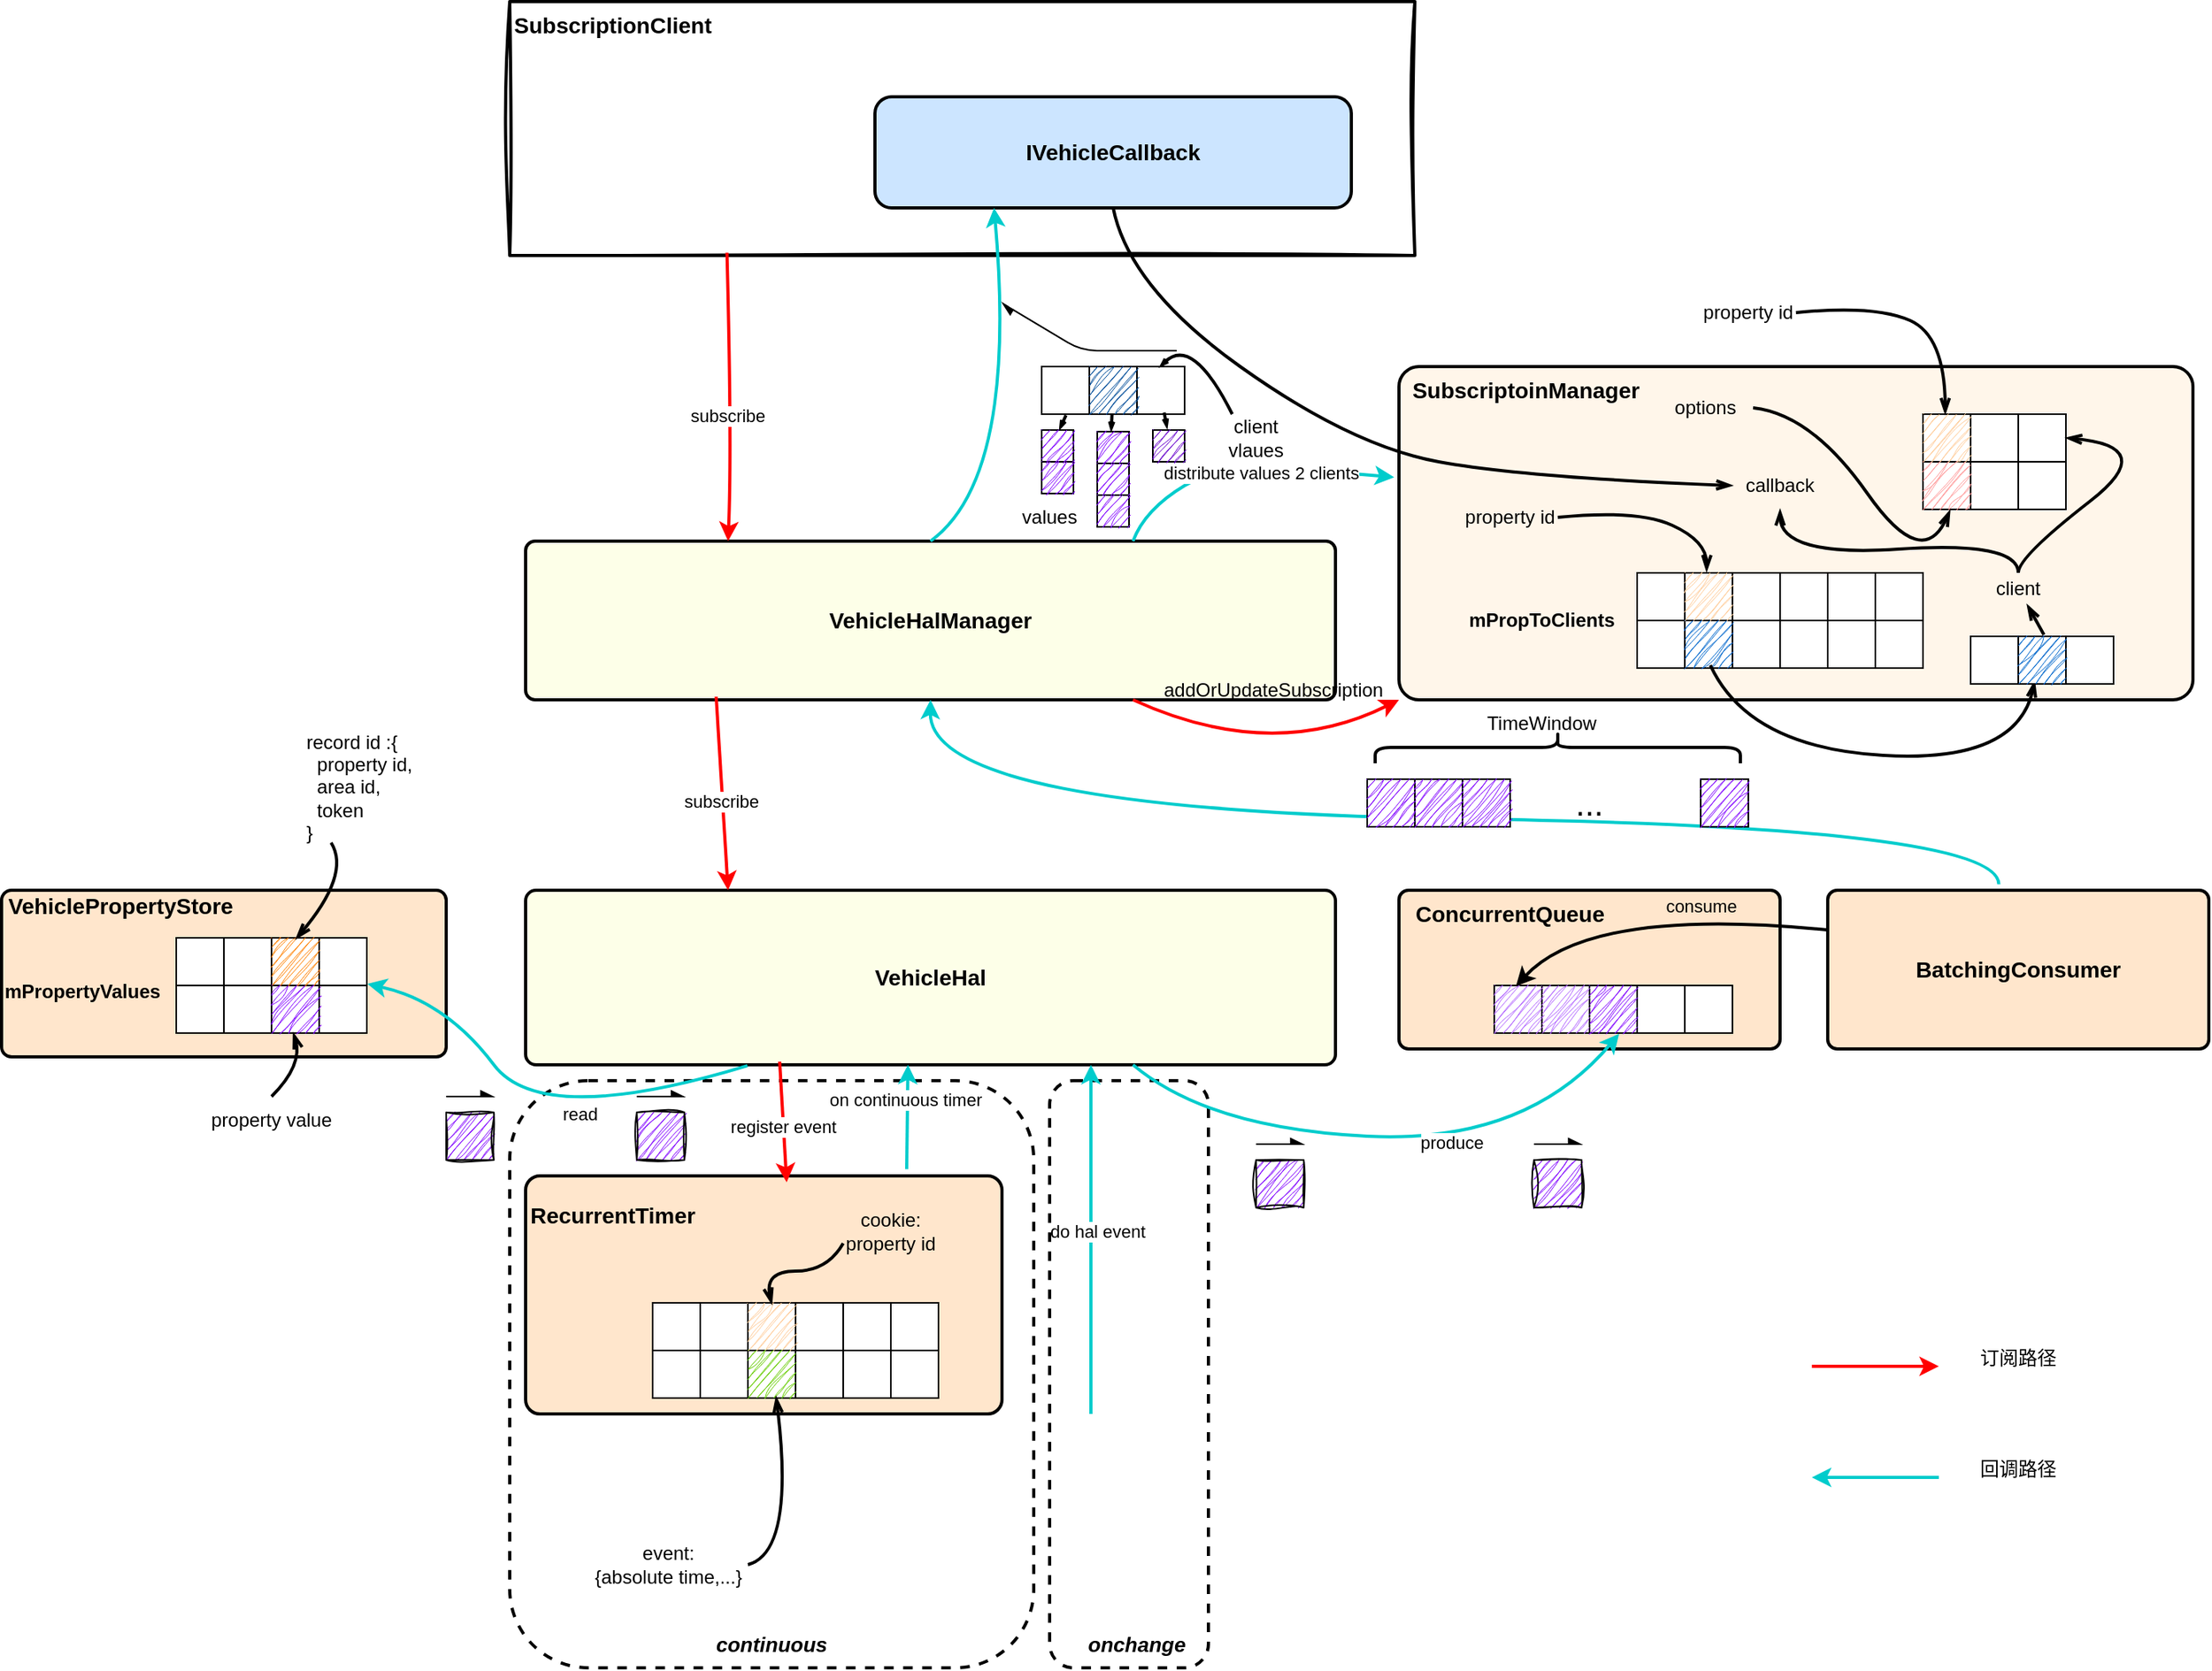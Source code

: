 <mxfile>
    <diagram id="7OGHpoOiBm8R1W0Sgcke" name="第 1 页">
        <mxGraphModel dx="1814" dy="2307" grid="1" gridSize="10" guides="1" tooltips="1" connect="1" arrows="1" fold="1" page="1" pageScale="1" pageWidth="1169" pageHeight="1654" math="0" shadow="0">
            <root>
                <mxCell id="0"/>
                <mxCell id="1" parent="0"/>
                <mxCell id="237" value="" style="rounded=1;whiteSpace=wrap;html=1;strokeWidth=2;dashed=1;" parent="1" vertex="1">
                    <mxGeometry x="560" y="410" width="100" height="370" as="geometry"/>
                </mxCell>
                <mxCell id="236" value="" style="rounded=1;whiteSpace=wrap;html=1;strokeWidth=2;dashed=1;" parent="1" vertex="1">
                    <mxGeometry x="220" y="410" width="330" height="370" as="geometry"/>
                </mxCell>
                <mxCell id="168" value="" style="rounded=0;whiteSpace=wrap;html=1;strokeWidth=2;arcSize=6;sketch=1;curveFitting=1;jiggle=2;" parent="1" vertex="1">
                    <mxGeometry x="220" y="-270" width="570" height="160" as="geometry"/>
                </mxCell>
                <mxCell id="2" value="VehicleHalManager" style="rounded=1;whiteSpace=wrap;html=1;fontStyle=1;fontSize=14;strokeWidth=2;fillColor=#FDFFE8;arcSize=6;" parent="1" vertex="1">
                    <mxGeometry x="230" y="70" width="510" height="100" as="geometry"/>
                </mxCell>
                <mxCell id="3" value="VehicleHal" style="rounded=1;whiteSpace=wrap;html=1;fontStyle=1;fontSize=14;strokeWidth=2;arcSize=6;fillColor=#FDFFE8;" parent="1" vertex="1">
                    <mxGeometry x="230" y="290" width="510" height="110" as="geometry"/>
                </mxCell>
                <mxCell id="4" value="" style="rounded=1;whiteSpace=wrap;html=1;strokeWidth=2;arcSize=6;fillColor=#FFE6CC;" parent="1" vertex="1">
                    <mxGeometry x="230" y="470" width="300" height="150" as="geometry"/>
                </mxCell>
                <mxCell id="5" value="" style="rounded=1;whiteSpace=wrap;html=1;strokeWidth=2;fillColor=#FFF6EA;arcSize=6;" parent="1" vertex="1">
                    <mxGeometry x="780" y="-40" width="500" height="210" as="geometry"/>
                </mxCell>
                <mxCell id="6" value="" style="rounded=1;whiteSpace=wrap;html=1;strokeWidth=2;arcSize=6;fillColor=#FFE6CC;" parent="1" vertex="1">
                    <mxGeometry x="780" y="290" width="240" height="100" as="geometry"/>
                </mxCell>
                <mxCell id="7" value="BatchingConsumer" style="rounded=1;whiteSpace=wrap;html=1;fontStyle=1;fontSize=14;strokeWidth=2;arcSize=6;fillColor=#FFE6CC;" parent="1" vertex="1">
                    <mxGeometry x="1050" y="290" width="240" height="100" as="geometry"/>
                </mxCell>
                <mxCell id="14" value="" style="rounded=1;whiteSpace=wrap;html=1;strokeWidth=2;arcSize=6;fillColor=#FFE6CC;" parent="1" vertex="1">
                    <mxGeometry x="-100" y="290" width="280" height="105" as="geometry"/>
                </mxCell>
                <mxCell id="15" value="" style="shape=table;startSize=0;container=1;collapsible=0;childLayout=tableLayout;fontSize=16;" parent="1" vertex="1">
                    <mxGeometry x="310" y="550" width="180" height="60" as="geometry"/>
                </mxCell>
                <mxCell id="16" value="" style="shape=tableRow;horizontal=0;startSize=0;swimlaneHead=0;swimlaneBody=0;strokeColor=inherit;top=0;left=0;bottom=0;right=0;collapsible=0;dropTarget=0;fillColor=none;points=[[0,0.5],[1,0.5]];portConstraint=eastwest;fontSize=16;" parent="15" vertex="1">
                    <mxGeometry width="180" height="30" as="geometry"/>
                </mxCell>
                <mxCell id="17" value="" style="shape=partialRectangle;html=1;whiteSpace=wrap;connectable=0;strokeColor=inherit;overflow=hidden;fillColor=none;top=0;left=0;bottom=0;right=0;pointerEvents=1;fontSize=16;" parent="16" vertex="1">
                    <mxGeometry width="30" height="30" as="geometry">
                        <mxRectangle width="30" height="30" as="alternateBounds"/>
                    </mxGeometry>
                </mxCell>
                <mxCell id="28" style="shape=partialRectangle;html=1;whiteSpace=wrap;connectable=0;strokeColor=inherit;overflow=hidden;fillColor=none;top=0;left=0;bottom=0;right=0;pointerEvents=1;fontSize=16;" parent="16" vertex="1">
                    <mxGeometry x="30" width="30" height="30" as="geometry">
                        <mxRectangle width="30" height="30" as="alternateBounds"/>
                    </mxGeometry>
                </mxCell>
                <mxCell id="30" style="shape=partialRectangle;html=1;whiteSpace=wrap;connectable=0;strokeColor=inherit;overflow=hidden;fillColor=#FFCC99;top=0;left=0;bottom=0;right=0;pointerEvents=1;fontSize=16;sketch=1;curveFitting=1;jiggle=2;" parent="16" vertex="1">
                    <mxGeometry x="60" width="30" height="30" as="geometry">
                        <mxRectangle width="30" height="30" as="alternateBounds"/>
                    </mxGeometry>
                </mxCell>
                <mxCell id="32" style="shape=partialRectangle;html=1;whiteSpace=wrap;connectable=0;strokeColor=inherit;overflow=hidden;fillColor=none;top=0;left=0;bottom=0;right=0;pointerEvents=1;fontSize=16;" parent="16" vertex="1">
                    <mxGeometry x="90" width="30" height="30" as="geometry">
                        <mxRectangle width="30" height="30" as="alternateBounds"/>
                    </mxGeometry>
                </mxCell>
                <mxCell id="34" style="shape=partialRectangle;html=1;whiteSpace=wrap;connectable=0;strokeColor=inherit;overflow=hidden;fillColor=none;top=0;left=0;bottom=0;right=0;pointerEvents=1;fontSize=16;" parent="16" vertex="1">
                    <mxGeometry x="120" width="30" height="30" as="geometry">
                        <mxRectangle width="30" height="30" as="alternateBounds"/>
                    </mxGeometry>
                </mxCell>
                <mxCell id="36" style="shape=partialRectangle;html=1;whiteSpace=wrap;connectable=0;strokeColor=inherit;overflow=hidden;fillColor=none;top=0;left=0;bottom=0;right=0;pointerEvents=1;fontSize=16;" parent="16" vertex="1">
                    <mxGeometry x="150" width="30" height="30" as="geometry">
                        <mxRectangle width="30" height="30" as="alternateBounds"/>
                    </mxGeometry>
                </mxCell>
                <mxCell id="20" value="" style="shape=tableRow;horizontal=0;startSize=0;swimlaneHead=0;swimlaneBody=0;strokeColor=inherit;top=0;left=0;bottom=0;right=0;collapsible=0;dropTarget=0;fillColor=none;points=[[0,0.5],[1,0.5]];portConstraint=eastwest;fontSize=16;" parent="15" vertex="1">
                    <mxGeometry y="30" width="180" height="30" as="geometry"/>
                </mxCell>
                <mxCell id="21" value="" style="shape=partialRectangle;html=1;whiteSpace=wrap;connectable=0;strokeColor=inherit;overflow=hidden;fillColor=none;top=0;left=0;bottom=0;right=0;pointerEvents=1;fontSize=16;" parent="20" vertex="1">
                    <mxGeometry width="30" height="30" as="geometry">
                        <mxRectangle width="30" height="30" as="alternateBounds"/>
                    </mxGeometry>
                </mxCell>
                <mxCell id="29" style="shape=partialRectangle;html=1;whiteSpace=wrap;connectable=0;strokeColor=inherit;overflow=hidden;fillColor=none;top=0;left=0;bottom=0;right=0;pointerEvents=1;fontSize=16;" parent="20" vertex="1">
                    <mxGeometry x="30" width="30" height="30" as="geometry">
                        <mxRectangle width="30" height="30" as="alternateBounds"/>
                    </mxGeometry>
                </mxCell>
                <mxCell id="31" style="shape=partialRectangle;html=1;whiteSpace=wrap;connectable=0;strokeColor=inherit;overflow=hidden;fillColor=#66CC00;top=0;left=0;bottom=0;right=0;pointerEvents=1;fontSize=16;sketch=1;curveFitting=1;jiggle=2;" parent="20" vertex="1">
                    <mxGeometry x="60" width="30" height="30" as="geometry">
                        <mxRectangle width="30" height="30" as="alternateBounds"/>
                    </mxGeometry>
                </mxCell>
                <mxCell id="33" style="shape=partialRectangle;html=1;whiteSpace=wrap;connectable=0;strokeColor=inherit;overflow=hidden;fillColor=none;top=0;left=0;bottom=0;right=0;pointerEvents=1;fontSize=16;" parent="20" vertex="1">
                    <mxGeometry x="90" width="30" height="30" as="geometry">
                        <mxRectangle width="30" height="30" as="alternateBounds"/>
                    </mxGeometry>
                </mxCell>
                <mxCell id="35" style="shape=partialRectangle;html=1;whiteSpace=wrap;connectable=0;strokeColor=inherit;overflow=hidden;fillColor=none;top=0;left=0;bottom=0;right=0;pointerEvents=1;fontSize=16;" parent="20" vertex="1">
                    <mxGeometry x="120" width="30" height="30" as="geometry">
                        <mxRectangle width="30" height="30" as="alternateBounds"/>
                    </mxGeometry>
                </mxCell>
                <mxCell id="37" style="shape=partialRectangle;html=1;whiteSpace=wrap;connectable=0;strokeColor=inherit;overflow=hidden;fillColor=none;top=0;left=0;bottom=0;right=0;pointerEvents=1;fontSize=16;" parent="20" vertex="1">
                    <mxGeometry x="150" width="30" height="30" as="geometry">
                        <mxRectangle width="30" height="30" as="alternateBounds"/>
                    </mxGeometry>
                </mxCell>
                <mxCell id="38" value="RecurrentTimer" style="text;html=1;align=center;verticalAlign=middle;whiteSpace=wrap;rounded=0;fontStyle=1;fontSize=14;" parent="1" vertex="1">
                    <mxGeometry x="230" y="480" width="110" height="30" as="geometry"/>
                </mxCell>
                <mxCell id="39" value="" style="curved=1;endArrow=openThin;html=1;entryX=0.417;entryY=0.025;entryDx=0;entryDy=0;entryPerimeter=0;exitX=0;exitY=0.75;exitDx=0;exitDy=0;endFill=0;strokeWidth=2;" parent="1" source="40" target="16" edge="1">
                    <mxGeometry width="50" height="50" relative="1" as="geometry">
                        <mxPoint x="430" y="470" as="sourcePoint"/>
                        <mxPoint x="480" y="420" as="targetPoint"/>
                        <Array as="points">
                            <mxPoint x="420" y="530"/>
                            <mxPoint x="380" y="530"/>
                        </Array>
                    </mxGeometry>
                </mxCell>
                <mxCell id="40" value="cookie: property id" style="text;html=1;align=center;verticalAlign=middle;whiteSpace=wrap;rounded=0;" parent="1" vertex="1">
                    <mxGeometry x="430" y="490" width="60" height="30" as="geometry"/>
                </mxCell>
                <mxCell id="41" value="" style="curved=1;endArrow=openThin;html=1;entryX=0.432;entryY=0.971;entryDx=0;entryDy=0;entryPerimeter=0;exitX=1;exitY=0.5;exitDx=0;exitDy=0;endFill=0;strokeWidth=2;" parent="1" source="42" target="20" edge="1">
                    <mxGeometry width="50" height="50" relative="1" as="geometry">
                        <mxPoint x="360" y="710" as="sourcePoint"/>
                        <mxPoint x="370" y="728" as="targetPoint"/>
                        <Array as="points">
                            <mxPoint x="400" y="707"/>
                        </Array>
                    </mxGeometry>
                </mxCell>
                <mxCell id="42" value="event:&lt;div&gt;{absolute time,...}&lt;/div&gt;" style="text;html=1;align=center;verticalAlign=middle;whiteSpace=wrap;rounded=0;" parent="1" vertex="1">
                    <mxGeometry x="270" y="700" width="100" height="30" as="geometry"/>
                </mxCell>
                <mxCell id="43" value="" style="shape=table;startSize=0;container=1;collapsible=0;childLayout=tableLayout;fontSize=16;" parent="1" vertex="1">
                    <mxGeometry x="840" y="350" width="150" height="30" as="geometry"/>
                </mxCell>
                <mxCell id="44" value="" style="shape=tableRow;horizontal=0;startSize=0;swimlaneHead=0;swimlaneBody=0;strokeColor=inherit;top=0;left=0;bottom=0;right=0;collapsible=0;dropTarget=0;fillColor=none;points=[[0,0.5],[1,0.5]];portConstraint=eastwest;fontSize=16;" parent="43" vertex="1">
                    <mxGeometry width="150" height="30" as="geometry"/>
                </mxCell>
                <mxCell id="45" value="" style="shape=partialRectangle;html=1;whiteSpace=wrap;connectable=0;strokeColor=inherit;overflow=hidden;fillColor=#B266FF;top=0;left=0;bottom=0;right=0;pointerEvents=1;fontSize=16;sketch=1;curveFitting=1;jiggle=2;" parent="44" vertex="1">
                    <mxGeometry width="30" height="30" as="geometry">
                        <mxRectangle width="30" height="30" as="alternateBounds"/>
                    </mxGeometry>
                </mxCell>
                <mxCell id="46" style="shape=partialRectangle;html=1;whiteSpace=wrap;connectable=0;strokeColor=inherit;overflow=hidden;fillColor=#B266FF;top=0;left=0;bottom=0;right=0;pointerEvents=1;fontSize=16;sketch=1;curveFitting=1;jiggle=2;" parent="44" vertex="1">
                    <mxGeometry x="30" width="30" height="30" as="geometry">
                        <mxRectangle width="30" height="30" as="alternateBounds"/>
                    </mxGeometry>
                </mxCell>
                <mxCell id="47" style="shape=partialRectangle;html=1;whiteSpace=wrap;connectable=0;strokeColor=inherit;overflow=hidden;fillColor=#7F00FF;top=0;left=0;bottom=0;right=0;pointerEvents=1;fontSize=16;sketch=1;curveFitting=1;jiggle=2;" parent="44" vertex="1">
                    <mxGeometry x="60" width="30" height="30" as="geometry">
                        <mxRectangle width="30" height="30" as="alternateBounds"/>
                    </mxGeometry>
                </mxCell>
                <mxCell id="48" style="shape=partialRectangle;html=1;whiteSpace=wrap;connectable=0;strokeColor=inherit;overflow=hidden;fillColor=none;top=0;left=0;bottom=0;right=0;pointerEvents=1;fontSize=16;" parent="44" vertex="1">
                    <mxGeometry x="90" width="30" height="30" as="geometry">
                        <mxRectangle width="30" height="30" as="alternateBounds"/>
                    </mxGeometry>
                </mxCell>
                <mxCell id="49" style="shape=partialRectangle;html=1;whiteSpace=wrap;connectable=0;strokeColor=inherit;overflow=hidden;fillColor=none;top=0;left=0;bottom=0;right=0;pointerEvents=1;fontSize=16;" parent="44" vertex="1">
                    <mxGeometry x="120" width="30" height="30" as="geometry">
                        <mxRectangle width="30" height="30" as="alternateBounds"/>
                    </mxGeometry>
                </mxCell>
                <mxCell id="58" value="" style="shape=table;startSize=0;container=1;collapsible=0;childLayout=tableLayout;fontSize=16;" parent="1" vertex="1">
                    <mxGeometry x="10" y="320" width="120" height="60" as="geometry"/>
                </mxCell>
                <mxCell id="59" value="" style="shape=tableRow;horizontal=0;startSize=0;swimlaneHead=0;swimlaneBody=0;strokeColor=inherit;top=0;left=0;bottom=0;right=0;collapsible=0;dropTarget=0;fillColor=none;points=[[0,0.5],[1,0.5]];portConstraint=eastwest;fontSize=16;" parent="58" vertex="1">
                    <mxGeometry width="120" height="30" as="geometry"/>
                </mxCell>
                <mxCell id="60" value="" style="shape=partialRectangle;html=1;whiteSpace=wrap;connectable=0;strokeColor=inherit;overflow=hidden;fillColor=none;top=0;left=0;bottom=0;right=0;pointerEvents=1;fontSize=16;" parent="59" vertex="1">
                    <mxGeometry width="30" height="30" as="geometry">
                        <mxRectangle width="30" height="30" as="alternateBounds"/>
                    </mxGeometry>
                </mxCell>
                <mxCell id="61" style="shape=partialRectangle;html=1;whiteSpace=wrap;connectable=0;strokeColor=inherit;overflow=hidden;fillColor=none;top=0;left=0;bottom=0;right=0;pointerEvents=1;fontSize=16;" parent="59" vertex="1">
                    <mxGeometry x="30" width="30" height="30" as="geometry">
                        <mxRectangle width="30" height="30" as="alternateBounds"/>
                    </mxGeometry>
                </mxCell>
                <mxCell id="62" style="shape=partialRectangle;html=1;whiteSpace=wrap;connectable=0;strokeColor=inherit;overflow=hidden;fillColor=#FF8000;top=0;left=0;bottom=0;right=0;pointerEvents=1;fontSize=16;sketch=1;curveFitting=1;jiggle=2;" parent="59" vertex="1">
                    <mxGeometry x="60" width="30" height="30" as="geometry">
                        <mxRectangle width="30" height="30" as="alternateBounds"/>
                    </mxGeometry>
                </mxCell>
                <mxCell id="63" style="shape=partialRectangle;html=1;whiteSpace=wrap;connectable=0;strokeColor=inherit;overflow=hidden;fillColor=none;top=0;left=0;bottom=0;right=0;pointerEvents=1;fontSize=16;" parent="59" vertex="1">
                    <mxGeometry x="90" width="30" height="30" as="geometry">
                        <mxRectangle width="30" height="30" as="alternateBounds"/>
                    </mxGeometry>
                </mxCell>
                <mxCell id="66" value="" style="shape=tableRow;horizontal=0;startSize=0;swimlaneHead=0;swimlaneBody=0;strokeColor=inherit;top=0;left=0;bottom=0;right=0;collapsible=0;dropTarget=0;fillColor=none;points=[[0,0.5],[1,0.5]];portConstraint=eastwest;fontSize=16;" parent="58" vertex="1">
                    <mxGeometry y="30" width="120" height="30" as="geometry"/>
                </mxCell>
                <mxCell id="67" value="" style="shape=partialRectangle;html=1;whiteSpace=wrap;connectable=0;strokeColor=inherit;overflow=hidden;fillColor=none;top=0;left=0;bottom=0;right=0;pointerEvents=1;fontSize=16;" parent="66" vertex="1">
                    <mxGeometry width="30" height="30" as="geometry">
                        <mxRectangle width="30" height="30" as="alternateBounds"/>
                    </mxGeometry>
                </mxCell>
                <mxCell id="68" style="shape=partialRectangle;html=1;whiteSpace=wrap;connectable=0;strokeColor=inherit;overflow=hidden;fillColor=none;top=0;left=0;bottom=0;right=0;pointerEvents=1;fontSize=16;" parent="66" vertex="1">
                    <mxGeometry x="30" width="30" height="30" as="geometry">
                        <mxRectangle width="30" height="30" as="alternateBounds"/>
                    </mxGeometry>
                </mxCell>
                <mxCell id="69" style="shape=partialRectangle;html=1;whiteSpace=wrap;connectable=0;strokeColor=inherit;overflow=hidden;fillColor=#7F00FF;top=0;left=0;bottom=0;right=0;pointerEvents=1;fontSize=16;sketch=1;curveFitting=1;jiggle=2;" parent="66" vertex="1">
                    <mxGeometry x="60" width="30" height="30" as="geometry">
                        <mxRectangle width="30" height="30" as="alternateBounds"/>
                    </mxGeometry>
                </mxCell>
                <mxCell id="70" style="shape=partialRectangle;html=1;whiteSpace=wrap;connectable=0;strokeColor=inherit;overflow=hidden;fillColor=none;top=0;left=0;bottom=0;right=0;pointerEvents=1;fontSize=16;" parent="66" vertex="1">
                    <mxGeometry x="90" width="30" height="30" as="geometry">
                        <mxRectangle width="30" height="30" as="alternateBounds"/>
                    </mxGeometry>
                </mxCell>
                <mxCell id="74" value="" style="curved=1;endArrow=classic;html=1;entryX=1.003;entryY=-0.033;entryDx=0;entryDy=0;entryPerimeter=0;exitX=0.274;exitY=1.005;exitDx=0;exitDy=0;exitPerimeter=0;strokeWidth=2;strokeColor=#00CCCC;" parent="1" source="3" target="66" edge="1">
                    <mxGeometry width="50" height="50" relative="1" as="geometry">
                        <mxPoint x="130" y="490" as="sourcePoint"/>
                        <mxPoint x="180" y="440" as="targetPoint"/>
                        <Array as="points">
                            <mxPoint x="240" y="440"/>
                            <mxPoint x="180" y="360"/>
                        </Array>
                    </mxGeometry>
                </mxCell>
                <mxCell id="76" value="read" style="edgeLabel;html=1;align=center;verticalAlign=middle;resizable=0;points=[];" parent="74" vertex="1" connectable="0">
                    <mxGeometry x="-0.231" y="-2" relative="1" as="geometry">
                        <mxPoint as="offset"/>
                    </mxGeometry>
                </mxCell>
                <mxCell id="77" value="" style="curved=1;endArrow=classic;html=1;entryX=0.524;entryY=1.017;entryDx=0;entryDy=0;entryPerimeter=0;exitX=0.75;exitY=1;exitDx=0;exitDy=0;strokeWidth=2;strokeColor=#00CCCC;" parent="1" source="3" target="44" edge="1">
                    <mxGeometry width="50" height="50" relative="1" as="geometry">
                        <mxPoint x="928" y="521" as="sourcePoint"/>
                        <mxPoint x="640" y="501" as="targetPoint"/>
                        <Array as="points">
                            <mxPoint x="660" y="440"/>
                            <mxPoint x="860" y="450"/>
                        </Array>
                    </mxGeometry>
                </mxCell>
                <mxCell id="79" value="produce" style="edgeLabel;html=1;align=center;verticalAlign=middle;resizable=0;points=[];" parent="77" vertex="1" connectable="0">
                    <mxGeometry x="0.219" y="-1" relative="1" as="geometry">
                        <mxPoint as="offset"/>
                    </mxGeometry>
                </mxCell>
                <mxCell id="80" value="" style="curved=1;endArrow=classic;html=1;entryX=0.091;entryY=0.017;entryDx=0;entryDy=0;entryPerimeter=0;exitX=0;exitY=0.25;exitDx=0;exitDy=0;strokeWidth=2;" parent="1" source="7" target="44" edge="1">
                    <mxGeometry width="50" height="50" relative="1" as="geometry">
                        <mxPoint x="820" y="439" as="sourcePoint"/>
                        <mxPoint x="1126" y="420" as="targetPoint"/>
                        <Array as="points">
                            <mxPoint x="900" y="300"/>
                        </Array>
                    </mxGeometry>
                </mxCell>
                <mxCell id="82" value="consume" style="edgeLabel;html=1;align=center;verticalAlign=middle;resizable=0;points=[];labelBackgroundColor=none;" parent="80" vertex="1" connectable="0">
                    <mxGeometry x="-0.243" y="5" relative="1" as="geometry">
                        <mxPoint x="3" y="-12" as="offset"/>
                    </mxGeometry>
                </mxCell>
                <mxCell id="83" value="" style="curved=1;endArrow=classic;html=1;entryX=0.5;entryY=1;entryDx=0;entryDy=0;exitX=0.449;exitY=-0.037;exitDx=0;exitDy=0;exitPerimeter=0;strokeWidth=2;strokeColor=#00CCCC;" parent="1" source="7" target="2" edge="1">
                    <mxGeometry width="50" height="50" relative="1" as="geometry">
                        <mxPoint x="1169.0" y="290.0" as="sourcePoint"/>
                        <mxPoint x="484" y="170" as="targetPoint"/>
                        <Array as="points">
                            <mxPoint x="1158" y="250"/>
                            <mxPoint x="484" y="240"/>
                        </Array>
                    </mxGeometry>
                </mxCell>
                <mxCell id="85" value="" style="shape=table;startSize=0;container=1;collapsible=0;childLayout=tableLayout;fontSize=16;" parent="1" vertex="1">
                    <mxGeometry x="930" y="90" width="180" height="60" as="geometry"/>
                </mxCell>
                <mxCell id="86" value="" style="shape=tableRow;horizontal=0;startSize=0;swimlaneHead=0;swimlaneBody=0;strokeColor=inherit;top=0;left=0;bottom=0;right=0;collapsible=0;dropTarget=0;fillColor=none;points=[[0,0.5],[1,0.5]];portConstraint=eastwest;fontSize=16;" parent="85" vertex="1">
                    <mxGeometry width="180" height="30" as="geometry"/>
                </mxCell>
                <mxCell id="87" value="" style="shape=partialRectangle;html=1;whiteSpace=wrap;connectable=0;strokeColor=inherit;overflow=hidden;fillColor=none;top=0;left=0;bottom=0;right=0;pointerEvents=1;fontSize=16;" parent="86" vertex="1">
                    <mxGeometry width="30" height="30" as="geometry">
                        <mxRectangle width="30" height="30" as="alternateBounds"/>
                    </mxGeometry>
                </mxCell>
                <mxCell id="88" style="shape=partialRectangle;html=1;whiteSpace=wrap;connectable=0;strokeColor=inherit;overflow=hidden;fillColor=#FFCC99;top=0;left=0;bottom=0;right=0;pointerEvents=1;fontSize=16;sketch=1;curveFitting=1;jiggle=2;" parent="86" vertex="1">
                    <mxGeometry x="30" width="30" height="30" as="geometry">
                        <mxRectangle width="30" height="30" as="alternateBounds"/>
                    </mxGeometry>
                </mxCell>
                <mxCell id="89" style="shape=partialRectangle;html=1;whiteSpace=wrap;connectable=0;strokeColor=inherit;overflow=hidden;fillColor=none;top=0;left=0;bottom=0;right=0;pointerEvents=1;fontSize=16;" parent="86" vertex="1">
                    <mxGeometry x="60" width="30" height="30" as="geometry">
                        <mxRectangle width="30" height="30" as="alternateBounds"/>
                    </mxGeometry>
                </mxCell>
                <mxCell id="90" style="shape=partialRectangle;html=1;whiteSpace=wrap;connectable=0;strokeColor=inherit;overflow=hidden;fillColor=none;top=0;left=0;bottom=0;right=0;pointerEvents=1;fontSize=16;" parent="86" vertex="1">
                    <mxGeometry x="90" width="30" height="30" as="geometry">
                        <mxRectangle width="30" height="30" as="alternateBounds"/>
                    </mxGeometry>
                </mxCell>
                <mxCell id="91" style="shape=partialRectangle;html=1;whiteSpace=wrap;connectable=0;strokeColor=inherit;overflow=hidden;fillColor=none;top=0;left=0;bottom=0;right=0;pointerEvents=1;fontSize=16;" parent="86" vertex="1">
                    <mxGeometry x="120" width="30" height="30" as="geometry">
                        <mxRectangle width="30" height="30" as="alternateBounds"/>
                    </mxGeometry>
                </mxCell>
                <mxCell id="98" style="shape=partialRectangle;html=1;whiteSpace=wrap;connectable=0;strokeColor=inherit;overflow=hidden;fillColor=none;top=0;left=0;bottom=0;right=0;pointerEvents=1;fontSize=16;" parent="86" vertex="1">
                    <mxGeometry x="150" width="30" height="30" as="geometry">
                        <mxRectangle width="30" height="30" as="alternateBounds"/>
                    </mxGeometry>
                </mxCell>
                <mxCell id="92" style="shape=tableRow;horizontal=0;startSize=0;swimlaneHead=0;swimlaneBody=0;strokeColor=inherit;top=0;left=0;bottom=0;right=0;collapsible=0;dropTarget=0;fillColor=none;points=[[0,0.5],[1,0.5]];portConstraint=eastwest;fontSize=16;" parent="85" vertex="1">
                    <mxGeometry y="30" width="180" height="30" as="geometry"/>
                </mxCell>
                <mxCell id="93" style="shape=partialRectangle;html=1;whiteSpace=wrap;connectable=0;strokeColor=inherit;overflow=hidden;fillColor=none;top=0;left=0;bottom=0;right=0;pointerEvents=1;fontSize=16;" parent="92" vertex="1">
                    <mxGeometry width="30" height="30" as="geometry">
                        <mxRectangle width="30" height="30" as="alternateBounds"/>
                    </mxGeometry>
                </mxCell>
                <mxCell id="94" style="shape=partialRectangle;html=1;whiteSpace=wrap;connectable=0;strokeColor=inherit;overflow=hidden;fillColor=#0066CC;top=0;left=0;bottom=0;right=0;pointerEvents=1;fontSize=16;sketch=1;curveFitting=1;jiggle=2;" parent="92" vertex="1">
                    <mxGeometry x="30" width="30" height="30" as="geometry">
                        <mxRectangle width="30" height="30" as="alternateBounds"/>
                    </mxGeometry>
                </mxCell>
                <mxCell id="95" style="shape=partialRectangle;html=1;whiteSpace=wrap;connectable=0;strokeColor=inherit;overflow=hidden;fillColor=none;top=0;left=0;bottom=0;right=0;pointerEvents=1;fontSize=16;" parent="92" vertex="1">
                    <mxGeometry x="60" width="30" height="30" as="geometry">
                        <mxRectangle width="30" height="30" as="alternateBounds"/>
                    </mxGeometry>
                </mxCell>
                <mxCell id="96" style="shape=partialRectangle;html=1;whiteSpace=wrap;connectable=0;strokeColor=inherit;overflow=hidden;fillColor=none;top=0;left=0;bottom=0;right=0;pointerEvents=1;fontSize=16;" parent="92" vertex="1">
                    <mxGeometry x="90" width="30" height="30" as="geometry">
                        <mxRectangle width="30" height="30" as="alternateBounds"/>
                    </mxGeometry>
                </mxCell>
                <mxCell id="97" style="shape=partialRectangle;html=1;whiteSpace=wrap;connectable=0;strokeColor=inherit;overflow=hidden;fillColor=none;top=0;left=0;bottom=0;right=0;pointerEvents=1;fontSize=16;" parent="92" vertex="1">
                    <mxGeometry x="120" width="30" height="30" as="geometry">
                        <mxRectangle width="30" height="30" as="alternateBounds"/>
                    </mxGeometry>
                </mxCell>
                <mxCell id="99" style="shape=partialRectangle;html=1;whiteSpace=wrap;connectable=0;strokeColor=inherit;overflow=hidden;fillColor=none;top=0;left=0;bottom=0;right=0;pointerEvents=1;fontSize=16;" parent="92" vertex="1">
                    <mxGeometry x="150" width="30" height="30" as="geometry">
                        <mxRectangle width="30" height="30" as="alternateBounds"/>
                    </mxGeometry>
                </mxCell>
                <mxCell id="100" value="" style="shape=table;startSize=0;container=1;collapsible=0;childLayout=tableLayout;fontSize=16;" parent="1" vertex="1">
                    <mxGeometry x="1110" y="-10" width="90" height="60" as="geometry"/>
                </mxCell>
                <mxCell id="101" value="" style="shape=tableRow;horizontal=0;startSize=0;swimlaneHead=0;swimlaneBody=0;strokeColor=inherit;top=0;left=0;bottom=0;right=0;collapsible=0;dropTarget=0;fillColor=none;points=[[0,0.5],[1,0.5]];portConstraint=eastwest;fontSize=16;" parent="100" vertex="1">
                    <mxGeometry width="90" height="30" as="geometry"/>
                </mxCell>
                <mxCell id="102" value="" style="shape=partialRectangle;html=1;whiteSpace=wrap;connectable=0;strokeColor=inherit;overflow=hidden;fillColor=#FFCC99;top=0;left=0;bottom=0;right=0;pointerEvents=1;fontSize=16;sketch=1;curveFitting=1;jiggle=2;" parent="101" vertex="1">
                    <mxGeometry width="30" height="30" as="geometry">
                        <mxRectangle width="30" height="30" as="alternateBounds"/>
                    </mxGeometry>
                </mxCell>
                <mxCell id="103" style="shape=partialRectangle;html=1;whiteSpace=wrap;connectable=0;strokeColor=inherit;overflow=hidden;fillColor=none;top=0;left=0;bottom=0;right=0;pointerEvents=1;fontSize=16;" parent="101" vertex="1">
                    <mxGeometry x="30" width="30" height="30" as="geometry">
                        <mxRectangle width="30" height="30" as="alternateBounds"/>
                    </mxGeometry>
                </mxCell>
                <mxCell id="104" style="shape=partialRectangle;html=1;whiteSpace=wrap;connectable=0;strokeColor=inherit;overflow=hidden;fillColor=none;top=0;left=0;bottom=0;right=0;pointerEvents=1;fontSize=16;" parent="101" vertex="1">
                    <mxGeometry x="60" width="30" height="30" as="geometry">
                        <mxRectangle width="30" height="30" as="alternateBounds"/>
                    </mxGeometry>
                </mxCell>
                <mxCell id="108" style="shape=tableRow;horizontal=0;startSize=0;swimlaneHead=0;swimlaneBody=0;strokeColor=inherit;top=0;left=0;bottom=0;right=0;collapsible=0;dropTarget=0;fillColor=none;points=[[0,0.5],[1,0.5]];portConstraint=eastwest;fontSize=16;" parent="100" vertex="1">
                    <mxGeometry y="30" width="90" height="30" as="geometry"/>
                </mxCell>
                <mxCell id="109" style="shape=partialRectangle;html=1;whiteSpace=wrap;connectable=0;strokeColor=inherit;overflow=hidden;fillColor=#FF9999;top=0;left=0;bottom=0;right=0;pointerEvents=1;fontSize=16;sketch=1;curveFitting=1;jiggle=2;" parent="108" vertex="1">
                    <mxGeometry width="30" height="30" as="geometry">
                        <mxRectangle width="30" height="30" as="alternateBounds"/>
                    </mxGeometry>
                </mxCell>
                <mxCell id="110" style="shape=partialRectangle;html=1;whiteSpace=wrap;connectable=0;strokeColor=inherit;overflow=hidden;fillColor=none;top=0;left=0;bottom=0;right=0;pointerEvents=1;fontSize=16;" parent="108" vertex="1">
                    <mxGeometry x="30" width="30" height="30" as="geometry">
                        <mxRectangle width="30" height="30" as="alternateBounds"/>
                    </mxGeometry>
                </mxCell>
                <mxCell id="111" style="shape=partialRectangle;html=1;whiteSpace=wrap;connectable=0;strokeColor=inherit;overflow=hidden;fillColor=none;top=0;left=0;bottom=0;right=0;pointerEvents=1;fontSize=16;" parent="108" vertex="1">
                    <mxGeometry x="60" width="30" height="30" as="geometry">
                        <mxRectangle width="30" height="30" as="alternateBounds"/>
                    </mxGeometry>
                </mxCell>
                <mxCell id="115" value="" style="shape=table;startSize=0;container=1;collapsible=0;childLayout=tableLayout;fontSize=16;" parent="1" vertex="1">
                    <mxGeometry x="760" y="220" width="90" height="30" as="geometry"/>
                </mxCell>
                <mxCell id="116" value="" style="shape=tableRow;horizontal=0;startSize=0;swimlaneHead=0;swimlaneBody=0;strokeColor=inherit;top=0;left=0;bottom=0;right=0;collapsible=0;dropTarget=0;fillColor=none;points=[[0,0.5],[1,0.5]];portConstraint=eastwest;fontSize=16;" parent="115" vertex="1">
                    <mxGeometry width="90" height="30" as="geometry"/>
                </mxCell>
                <mxCell id="117" value="" style="shape=partialRectangle;html=1;whiteSpace=wrap;connectable=0;strokeColor=inherit;overflow=hidden;fillColor=#7F00FF;top=0;left=0;bottom=0;right=0;pointerEvents=1;fontSize=16;swimlaneLine=0;sketch=1;curveFitting=1;jiggle=2;" parent="116" vertex="1">
                    <mxGeometry width="30" height="30" as="geometry">
                        <mxRectangle width="30" height="30" as="alternateBounds"/>
                    </mxGeometry>
                </mxCell>
                <mxCell id="118" style="shape=partialRectangle;html=1;whiteSpace=wrap;connectable=0;strokeColor=inherit;overflow=hidden;fillColor=#7F00FF;top=0;left=0;bottom=0;right=0;pointerEvents=1;fontSize=16;swimlaneLine=0;sketch=1;curveFitting=1;jiggle=2;" parent="116" vertex="1">
                    <mxGeometry x="30" width="30" height="30" as="geometry">
                        <mxRectangle width="30" height="30" as="alternateBounds"/>
                    </mxGeometry>
                </mxCell>
                <mxCell id="119" style="shape=partialRectangle;html=1;whiteSpace=wrap;connectable=0;strokeColor=inherit;overflow=hidden;fillColor=#7F00FF;top=0;left=0;bottom=0;right=0;pointerEvents=1;fontSize=16;swimlaneLine=0;sketch=1;curveFitting=1;jiggle=2;" parent="116" vertex="1">
                    <mxGeometry x="60" width="30" height="30" as="geometry">
                        <mxRectangle width="30" height="30" as="alternateBounds"/>
                    </mxGeometry>
                </mxCell>
                <mxCell id="122" value="" style="curved=1;endArrow=openThin;html=1;entryX=0.243;entryY=-0.033;entryDx=0;entryDy=0;entryPerimeter=0;exitX=1;exitY=0.5;exitDx=0;exitDy=0;endFill=0;strokeWidth=2;" parent="1" source="123" target="86" edge="1">
                    <mxGeometry width="50" height="50" relative="1" as="geometry">
                        <mxPoint x="840" y="-20" as="sourcePoint"/>
                        <mxPoint x="890" y="-70" as="targetPoint"/>
                        <Array as="points">
                            <mxPoint x="930" y="50"/>
                            <mxPoint x="974" y="70"/>
                        </Array>
                    </mxGeometry>
                </mxCell>
                <mxCell id="123" value="property id" style="text;html=1;align=center;verticalAlign=middle;whiteSpace=wrap;rounded=0;" parent="1" vertex="1">
                    <mxGeometry x="820" y="40" width="60" height="30" as="geometry"/>
                </mxCell>
                <mxCell id="124" value="client" style="text;html=1;align=center;verticalAlign=middle;whiteSpace=wrap;rounded=0;" parent="1" vertex="1">
                    <mxGeometry x="1140" y="90" width="60" height="20" as="geometry"/>
                </mxCell>
                <mxCell id="125" value="" style="curved=1;endArrow=openThin;html=1;exitX=0.256;exitY=0.939;exitDx=0;exitDy=0;exitPerimeter=0;endFill=0;entryX=0.448;entryY=0.939;entryDx=0;entryDy=0;entryPerimeter=0;strokeWidth=2;" parent="1" source="92" target="159" edge="1">
                    <mxGeometry width="50" height="50" relative="1" as="geometry">
                        <mxPoint x="1090" y="240" as="sourcePoint"/>
                        <mxPoint x="1130" y="190" as="targetPoint"/>
                        <Array as="points">
                            <mxPoint x="1000" y="200"/>
                            <mxPoint x="1170" y="210"/>
                        </Array>
                    </mxGeometry>
                </mxCell>
                <mxCell id="126" value="callback" style="text;html=1;align=center;verticalAlign=middle;whiteSpace=wrap;rounded=0;" parent="1" vertex="1">
                    <mxGeometry x="990" y="20" width="60" height="30" as="geometry"/>
                </mxCell>
                <mxCell id="128" value="" style="curved=1;endArrow=openThin;html=1;exitX=0.5;exitY=0;exitDx=0;exitDy=0;entryX=0.5;entryY=1;entryDx=0;entryDy=0;endFill=0;strokeWidth=2;" parent="1" source="124" target="126" edge="1">
                    <mxGeometry width="50" height="50" relative="1" as="geometry">
                        <mxPoint x="1080" y="188" as="sourcePoint"/>
                        <mxPoint x="1274" y="180" as="targetPoint"/>
                        <Array as="points">
                            <mxPoint x="1170" y="90"/>
                            <mxPoint x="1170" y="70"/>
                            <mxPoint x="1020" y="80"/>
                        </Array>
                    </mxGeometry>
                </mxCell>
                <mxCell id="129" value="" style="curved=1;endArrow=openThin;html=1;exitX=0.5;exitY=0;exitDx=0;exitDy=0;entryX=1;entryY=0.5;entryDx=0;entryDy=0;endFill=0;strokeWidth=2;" parent="1" source="124" target="101" edge="1">
                    <mxGeometry width="50" height="50" relative="1" as="geometry">
                        <mxPoint x="1450" y="130" as="sourcePoint"/>
                        <mxPoint x="1300" y="70" as="targetPoint"/>
                        <Array as="points">
                            <mxPoint x="1170" y="80"/>
                            <mxPoint x="1260" y="10"/>
                        </Array>
                    </mxGeometry>
                </mxCell>
                <mxCell id="130" value="" style="curved=1;endArrow=openThin;html=1;exitX=1;exitY=0.5;exitDx=0;exitDy=0;endFill=0;strokeWidth=2;" parent="1" source="131" edge="1">
                    <mxGeometry width="50" height="50" relative="1" as="geometry">
                        <mxPoint x="990" y="-149" as="sourcePoint"/>
                        <mxPoint x="1124" y="-10" as="targetPoint"/>
                        <Array as="points">
                            <mxPoint x="1080" y="-79"/>
                            <mxPoint x="1124" y="-59"/>
                        </Array>
                    </mxGeometry>
                </mxCell>
                <mxCell id="131" value="property id" style="text;html=1;align=center;verticalAlign=middle;whiteSpace=wrap;rounded=0;" parent="1" vertex="1">
                    <mxGeometry x="970" y="-89" width="60" height="30" as="geometry"/>
                </mxCell>
                <mxCell id="132" value="" style="curved=1;endArrow=openThin;html=1;entryX=0.189;entryY=1.022;entryDx=0;entryDy=0;entryPerimeter=0;exitX=1;exitY=0.5;exitDx=0;exitDy=0;endFill=0;strokeWidth=2;" parent="1" source="133" target="108" edge="1">
                    <mxGeometry width="50" height="50" relative="1" as="geometry">
                        <mxPoint x="963" y="-89" as="sourcePoint"/>
                        <mxPoint x="1097" y="20" as="targetPoint"/>
                        <Array as="points">
                            <mxPoint x="1040" y="-10"/>
                            <mxPoint x="1110" y="90"/>
                        </Array>
                    </mxGeometry>
                </mxCell>
                <mxCell id="133" value="options" style="text;html=1;align=center;verticalAlign=middle;whiteSpace=wrap;rounded=0;" parent="1" vertex="1">
                    <mxGeometry x="943" y="-29" width="60" height="30" as="geometry"/>
                </mxCell>
                <mxCell id="134" value="" style="shape=curlyBracket;whiteSpace=wrap;html=1;rounded=1;flipH=1;labelPosition=right;verticalLabelPosition=middle;align=left;verticalAlign=middle;rotation=-90;strokeWidth=2;" parent="1" vertex="1">
                    <mxGeometry x="870" y="85" width="20" height="230" as="geometry"/>
                </mxCell>
                <mxCell id="135" value="TimeWindow" style="text;html=1;align=center;verticalAlign=middle;whiteSpace=wrap;rounded=0;" parent="1" vertex="1">
                    <mxGeometry x="840" y="170" width="60" height="30" as="geometry"/>
                </mxCell>
                <mxCell id="141" value="..." style="text;html=1;align=center;verticalAlign=middle;whiteSpace=wrap;rounded=0;fontSize=21;" parent="1" vertex="1">
                    <mxGeometry x="870" y="220" width="60" height="30" as="geometry"/>
                </mxCell>
                <mxCell id="142" value="" style="shape=table;startSize=0;container=1;collapsible=0;childLayout=tableLayout;fontSize=16;" parent="1" vertex="1">
                    <mxGeometry x="555" y="-40" width="90" height="30" as="geometry"/>
                </mxCell>
                <mxCell id="143" value="" style="shape=tableRow;horizontal=0;startSize=0;swimlaneHead=0;swimlaneBody=0;strokeColor=inherit;top=0;left=0;bottom=0;right=0;collapsible=0;dropTarget=0;fillColor=none;points=[[0,0.5],[1,0.5]];portConstraint=eastwest;fontSize=16;" parent="142" vertex="1">
                    <mxGeometry width="90" height="30" as="geometry"/>
                </mxCell>
                <mxCell id="144" value="" style="shape=partialRectangle;html=1;whiteSpace=wrap;connectable=0;strokeColor=inherit;overflow=hidden;fillColor=none;top=0;left=0;bottom=0;right=0;pointerEvents=1;fontSize=16;" parent="143" vertex="1">
                    <mxGeometry width="30" height="30" as="geometry">
                        <mxRectangle width="30" height="30" as="alternateBounds"/>
                    </mxGeometry>
                </mxCell>
                <mxCell id="145" style="shape=partialRectangle;html=1;whiteSpace=wrap;connectable=0;strokeColor=inherit;overflow=hidden;fillColor=#004C99;top=0;left=0;bottom=0;right=0;pointerEvents=1;fontSize=16;sketch=1;curveFitting=1;jiggle=2;" parent="143" vertex="1">
                    <mxGeometry x="30" width="30" height="30" as="geometry">
                        <mxRectangle width="30" height="30" as="alternateBounds"/>
                    </mxGeometry>
                </mxCell>
                <mxCell id="146" style="shape=partialRectangle;html=1;whiteSpace=wrap;connectable=0;strokeColor=inherit;overflow=hidden;fillColor=none;top=0;left=0;bottom=0;right=0;pointerEvents=1;fontSize=16;" parent="143" vertex="1">
                    <mxGeometry x="60" width="30" height="30" as="geometry">
                        <mxRectangle width="30" height="30" as="alternateBounds"/>
                    </mxGeometry>
                </mxCell>
                <mxCell id="158" value="" style="shape=table;startSize=0;container=1;collapsible=0;childLayout=tableLayout;fontSize=16;" parent="1" vertex="1">
                    <mxGeometry x="1140" y="130" width="90" height="30" as="geometry"/>
                </mxCell>
                <mxCell id="159" value="" style="shape=tableRow;horizontal=0;startSize=0;swimlaneHead=0;swimlaneBody=0;strokeColor=inherit;top=0;left=0;bottom=0;right=0;collapsible=0;dropTarget=0;fillColor=none;points=[[0,0.5],[1,0.5]];portConstraint=eastwest;fontSize=16;" parent="158" vertex="1">
                    <mxGeometry width="90" height="30" as="geometry"/>
                </mxCell>
                <mxCell id="160" value="" style="shape=partialRectangle;html=1;whiteSpace=wrap;connectable=0;strokeColor=inherit;overflow=hidden;fillColor=none;top=0;left=0;bottom=0;right=0;pointerEvents=1;fontSize=16;" parent="159" vertex="1">
                    <mxGeometry width="30" height="30" as="geometry">
                        <mxRectangle width="30" height="30" as="alternateBounds"/>
                    </mxGeometry>
                </mxCell>
                <mxCell id="161" style="shape=partialRectangle;html=1;whiteSpace=wrap;connectable=0;strokeColor=inherit;overflow=hidden;fillColor=#0066CC;top=0;left=0;bottom=0;right=0;pointerEvents=1;fontSize=16;sketch=1;curveFitting=1;jiggle=2;" parent="159" vertex="1">
                    <mxGeometry x="30" width="30" height="30" as="geometry">
                        <mxRectangle width="30" height="30" as="alternateBounds"/>
                    </mxGeometry>
                </mxCell>
                <mxCell id="162" style="shape=partialRectangle;html=1;whiteSpace=wrap;connectable=0;strokeColor=inherit;overflow=hidden;fillColor=none;top=0;left=0;bottom=0;right=0;pointerEvents=1;fontSize=16;" parent="159" vertex="1">
                    <mxGeometry x="60" width="30" height="30" as="geometry">
                        <mxRectangle width="30" height="30" as="alternateBounds"/>
                    </mxGeometry>
                </mxCell>
                <mxCell id="163" value="" style="curved=1;endArrow=openThin;html=1;exitX=0.513;exitY=-0.033;exitDx=0;exitDy=0;exitPerimeter=0;endFill=0;strokeWidth=2;" parent="1" source="159" target="124" edge="1">
                    <mxGeometry width="50" height="50" relative="1" as="geometry">
                        <mxPoint x="986" y="158" as="sourcePoint"/>
                        <mxPoint x="1190" y="168" as="targetPoint"/>
                        <Array as="points"/>
                    </mxGeometry>
                </mxCell>
                <mxCell id="164" value="" style="endArrow=classic;html=1;entryX=0.388;entryY=1.014;entryDx=0;entryDy=0;entryPerimeter=0;exitX=0.657;exitY=-0.018;exitDx=0;exitDy=0;exitPerimeter=0;strokeWidth=2;strokeColor=#00CCCC;" parent="1" edge="1">
                    <mxGeometry width="50" height="50" relative="1" as="geometry">
                        <mxPoint x="470.0" y="465.76" as="sourcePoint"/>
                        <mxPoint x="470.78" y="400.0" as="targetPoint"/>
                    </mxGeometry>
                </mxCell>
                <mxCell id="181" value="on continuous timer" style="edgeLabel;html=1;align=center;verticalAlign=middle;resizable=0;points=[];" parent="164" vertex="1" connectable="0">
                    <mxGeometry x="0.345" y="2" relative="1" as="geometry">
                        <mxPoint as="offset"/>
                    </mxGeometry>
                </mxCell>
                <mxCell id="165" value="" style="endArrow=classic;html=1;entryX=0.388;entryY=1.014;entryDx=0;entryDy=0;entryPerimeter=0;strokeWidth=2;strokeColor=#00CCCC;" parent="1" edge="1">
                    <mxGeometry width="50" height="50" relative="1" as="geometry">
                        <mxPoint x="586" y="620" as="sourcePoint"/>
                        <mxPoint x="586" y="400" as="targetPoint"/>
                    </mxGeometry>
                </mxCell>
                <mxCell id="166" value="IVehicleCallback" style="rounded=1;whiteSpace=wrap;html=1;fontStyle=1;fontSize=14;strokeWidth=2;fillColor=#CCE5FF;" parent="1" vertex="1">
                    <mxGeometry x="450" y="-210" width="300" height="70" as="geometry"/>
                </mxCell>
                <mxCell id="167" value="" style="curved=1;endArrow=openThin;html=1;exitX=0.5;exitY=1;exitDx=0;exitDy=0;endFill=0;entryX=0;entryY=0.5;entryDx=0;entryDy=0;strokeWidth=2;" parent="1" source="166" target="126" edge="1">
                    <mxGeometry width="50" height="50" relative="1" as="geometry">
                        <mxPoint x="1040" y="-64" as="sourcePoint"/>
                        <mxPoint x="1134" as="targetPoint"/>
                        <Array as="points">
                            <mxPoint x="610" y="-90"/>
                            <mxPoint x="750" y="10"/>
                            <mxPoint x="860" y="30"/>
                        </Array>
                    </mxGeometry>
                </mxCell>
                <mxCell id="170" value="" style="curved=1;endArrow=classic;html=1;entryX=0.25;entryY=0;entryDx=0;entryDy=0;exitX=0.24;exitY=0.989;exitDx=0;exitDy=0;exitPerimeter=0;strokeWidth=2;strokeColor=#FF0000;" parent="1" source="168" target="2" edge="1">
                    <mxGeometry width="50" height="50" relative="1" as="geometry">
                        <mxPoint x="622" y="20" as="sourcePoint"/>
                        <mxPoint x="-51" y="-96" as="targetPoint"/>
                        <Array as="points">
                            <mxPoint x="360" y="10"/>
                        </Array>
                    </mxGeometry>
                </mxCell>
                <mxCell id="175" value="subscribe" style="edgeLabel;html=1;align=center;verticalAlign=middle;resizable=0;points=[];" parent="170" vertex="1" connectable="0">
                    <mxGeometry x="0.126" y="-3" relative="1" as="geometry">
                        <mxPoint as="offset"/>
                    </mxGeometry>
                </mxCell>
                <mxCell id="171" value="SubscriptionClient" style="text;html=1;align=center;verticalAlign=middle;whiteSpace=wrap;rounded=0;fontStyle=1;fontSize=14;" parent="1" vertex="1">
                    <mxGeometry x="255" y="-270" width="60" height="30" as="geometry"/>
                </mxCell>
                <mxCell id="172" value="" style="curved=1;endArrow=classic;html=1;entryX=0.25;entryY=1;entryDx=0;entryDy=0;exitX=0.5;exitY=0;exitDx=0;exitDy=0;strokeWidth=2;strokeColor=#00CCCC;" parent="1" source="2" target="166" edge="1">
                    <mxGeometry width="50" height="50" relative="1" as="geometry">
                        <mxPoint x="510" y="-105" as="sourcePoint"/>
                        <mxPoint x="510" y="77" as="targetPoint"/>
                        <Array as="points">
                            <mxPoint x="540" y="30"/>
                        </Array>
                    </mxGeometry>
                </mxCell>
                <mxCell id="173" value="ConcurrentQueue" style="text;html=1;align=center;verticalAlign=middle;whiteSpace=wrap;rounded=0;fontStyle=1;fontSize=14;" parent="1" vertex="1">
                    <mxGeometry x="820" y="290" width="60" height="30" as="geometry"/>
                </mxCell>
                <mxCell id="174" value="VehiclePropertyStore" style="text;html=1;align=center;verticalAlign=middle;whiteSpace=wrap;rounded=0;fontStyle=1;fontSize=14;" parent="1" vertex="1">
                    <mxGeometry x="-80" y="285" width="110" height="30" as="geometry"/>
                </mxCell>
                <mxCell id="176" value="" style="curved=1;endArrow=classic;html=1;entryX=0.25;entryY=0;entryDx=0;entryDy=0;exitX=0.24;exitY=0.989;exitDx=0;exitDy=0;exitPerimeter=0;strokeWidth=2;strokeColor=#FF0000;" parent="1" target="3" edge="1">
                    <mxGeometry width="50" height="50" relative="1" as="geometry">
                        <mxPoint x="350" y="168" as="sourcePoint"/>
                        <mxPoint x="350" y="350" as="targetPoint"/>
                        <Array as="points"/>
                    </mxGeometry>
                </mxCell>
                <mxCell id="178" value="subscribe" style="edgeLabel;html=1;align=center;verticalAlign=middle;resizable=0;points=[];" parent="176" vertex="1" connectable="0">
                    <mxGeometry x="0.081" y="-1" relative="1" as="geometry">
                        <mxPoint as="offset"/>
                    </mxGeometry>
                </mxCell>
                <mxCell id="179" value="" style="curved=1;endArrow=classic;html=1;entryX=0.548;entryY=0.027;entryDx=0;entryDy=0;exitX=0.24;exitY=0.989;exitDx=0;exitDy=0;exitPerimeter=0;entryPerimeter=0;strokeWidth=2;strokeColor=#FF0000;" parent="1" target="4" edge="1">
                    <mxGeometry width="50" height="50" relative="1" as="geometry">
                        <mxPoint x="390" y="398" as="sourcePoint"/>
                        <mxPoint x="398" y="520" as="targetPoint"/>
                        <Array as="points"/>
                    </mxGeometry>
                </mxCell>
                <mxCell id="180" value="register event" style="edgeLabel;html=1;align=center;verticalAlign=middle;resizable=0;points=[];" parent="179" vertex="1" connectable="0">
                    <mxGeometry x="0.081" y="-1" relative="1" as="geometry">
                        <mxPoint as="offset"/>
                    </mxGeometry>
                </mxCell>
                <mxCell id="182" value="do hal event" style="edgeLabel;html=1;align=center;verticalAlign=middle;resizable=0;points=[];" parent="1" vertex="1" connectable="0">
                    <mxGeometry x="590.004" y="505.003" as="geometry"/>
                </mxCell>
                <mxCell id="183" value="record id :{&lt;div&gt;&lt;font color=&quot;#000000&quot;&gt;&amp;nbsp; property id,&lt;/font&gt;&lt;/div&gt;&lt;div&gt;&lt;font color=&quot;#000000&quot;&gt;&amp;nbsp; area id,&lt;/font&gt;&lt;/div&gt;&lt;div&gt;&lt;font color=&quot;#000000&quot;&gt;&lt;font color=&quot;#000000&quot;&gt;&amp;nbsp; token&lt;br&gt;&lt;/font&gt;&lt;/font&gt;&lt;div&gt;}&lt;/div&gt;&lt;/div&gt;" style="text;html=1;align=left;verticalAlign=middle;whiteSpace=wrap;rounded=0;" parent="1" vertex="1">
                    <mxGeometry x="90" y="190" width="70" height="70" as="geometry"/>
                </mxCell>
                <mxCell id="185" value="" style="curved=1;endArrow=openThin;html=1;entryX=0.628;entryY=0.022;entryDx=0;entryDy=0;entryPerimeter=0;exitX=0.25;exitY=1;exitDx=0;exitDy=0;endFill=0;strokeWidth=2;" parent="1" source="183" target="59" edge="1">
                    <mxGeometry width="50" height="50" relative="1" as="geometry">
                        <mxPoint x="150" y="235" as="sourcePoint"/>
                        <mxPoint x="244" y="269" as="targetPoint"/>
                        <Array as="points">
                            <mxPoint x="120" y="280"/>
                        </Array>
                    </mxGeometry>
                </mxCell>
                <mxCell id="186" value="property value" style="text;html=1;align=center;verticalAlign=middle;whiteSpace=wrap;rounded=0;" parent="1" vertex="1">
                    <mxGeometry x="25" y="420" width="90" height="30" as="geometry"/>
                </mxCell>
                <mxCell id="187" value="" style="curved=1;endArrow=openThin;html=1;entryX=0.614;entryY=0.994;entryDx=0;entryDy=0;entryPerimeter=0;exitX=0.5;exitY=0;exitDx=0;exitDy=0;endFill=0;strokeWidth=2;" parent="1" source="186" target="66" edge="1">
                    <mxGeometry width="50" height="50" relative="1" as="geometry">
                        <mxPoint x="118" y="270" as="sourcePoint"/>
                        <mxPoint x="95" y="331" as="targetPoint"/>
                        <Array as="points">
                            <mxPoint x="90" y="400"/>
                        </Array>
                    </mxGeometry>
                </mxCell>
                <mxCell id="188" value="" style="rounded=0;whiteSpace=wrap;html=1;sketch=1;curveFitting=1;jiggle=2;fillColor=#7F00FF;" parent="1" vertex="1">
                    <mxGeometry x="180" y="430" width="30" height="30" as="geometry"/>
                </mxCell>
                <mxCell id="189" value="" style="rounded=0;whiteSpace=wrap;html=1;sketch=1;curveFitting=1;jiggle=2;fillColor=#7F00FF;" parent="1" vertex="1">
                    <mxGeometry x="300" y="430" width="30" height="30" as="geometry"/>
                </mxCell>
                <mxCell id="190" value="" style="rounded=0;whiteSpace=wrap;html=1;sketch=1;curveFitting=1;jiggle=2;fillColor=#7F00FF;" parent="1" vertex="1">
                    <mxGeometry x="690" y="460" width="30" height="30" as="geometry"/>
                </mxCell>
                <mxCell id="191" value="" style="rounded=0;whiteSpace=wrap;html=1;sketch=1;curveFitting=1;jiggle=2;fillColor=#7F00FF;" parent="1" vertex="1">
                    <mxGeometry x="865" y="460" width="30" height="30" as="geometry"/>
                </mxCell>
                <mxCell id="192" value="" style="endArrow=async;html=1;endFill=1;" parent="1" edge="1">
                    <mxGeometry width="50" height="50" relative="1" as="geometry">
                        <mxPoint x="180" y="420" as="sourcePoint"/>
                        <mxPoint x="210" y="420" as="targetPoint"/>
                    </mxGeometry>
                </mxCell>
                <mxCell id="193" value="" style="endArrow=async;html=1;endFill=1;" parent="1" edge="1">
                    <mxGeometry width="50" height="50" relative="1" as="geometry">
                        <mxPoint x="300" y="420" as="sourcePoint"/>
                        <mxPoint x="330" y="420" as="targetPoint"/>
                    </mxGeometry>
                </mxCell>
                <mxCell id="194" value="" style="endArrow=async;html=1;endFill=1;" parent="1" edge="1">
                    <mxGeometry width="50" height="50" relative="1" as="geometry">
                        <mxPoint x="690" y="450" as="sourcePoint"/>
                        <mxPoint x="720" y="450" as="targetPoint"/>
                    </mxGeometry>
                </mxCell>
                <mxCell id="195" value="" style="endArrow=async;html=1;endFill=1;" parent="1" edge="1">
                    <mxGeometry width="50" height="50" relative="1" as="geometry">
                        <mxPoint x="865" y="450" as="sourcePoint"/>
                        <mxPoint x="895" y="450" as="targetPoint"/>
                    </mxGeometry>
                </mxCell>
                <mxCell id="198" value="mPropToClients" style="text;html=1;align=center;verticalAlign=middle;whiteSpace=wrap;rounded=0;fontStyle=1" parent="1" vertex="1">
                    <mxGeometry x="810" y="105" width="120" height="30" as="geometry"/>
                </mxCell>
                <mxCell id="199" value="SubscriptoinManager" style="text;html=1;align=center;verticalAlign=middle;whiteSpace=wrap;rounded=0;fontSize=14;fontStyle=1" parent="1" vertex="1">
                    <mxGeometry x="790" y="-40" width="140" height="30" as="geometry"/>
                </mxCell>
                <mxCell id="200" value="" style="curved=1;endArrow=classic;html=1;entryX=-0.006;entryY=0.332;entryDx=0;entryDy=0;entryPerimeter=0;exitX=0.75;exitY=0;exitDx=0;exitDy=0;strokeWidth=2;strokeColor=#00CCCC;" parent="1" source="2" target="5" edge="1">
                    <mxGeometry width="50" height="50" relative="1" as="geometry">
                        <mxPoint x="90" y="50" as="sourcePoint"/>
                        <mxPoint x="140" as="targetPoint"/>
                        <Array as="points">
                            <mxPoint x="620" y="50"/>
                            <mxPoint x="670" y="20"/>
                        </Array>
                    </mxGeometry>
                </mxCell>
                <mxCell id="201" value="distribute values 2 clients" style="edgeLabel;html=1;align=center;verticalAlign=middle;resizable=0;points=[];" parent="200" vertex="1" connectable="0">
                    <mxGeometry x="0.097" y="-5" relative="1" as="geometry">
                        <mxPoint as="offset"/>
                    </mxGeometry>
                </mxCell>
                <mxCell id="202" value="" style="endArrow=async;html=1;endFill=1;" parent="1" edge="1">
                    <mxGeometry width="50" height="50" relative="1" as="geometry">
                        <mxPoint x="640" y="-50" as="sourcePoint"/>
                        <mxPoint x="530" y="-80" as="targetPoint"/>
                        <Array as="points">
                            <mxPoint x="580" y="-50"/>
                        </Array>
                    </mxGeometry>
                </mxCell>
                <mxCell id="203" value="" style="shape=table;startSize=0;container=1;collapsible=0;childLayout=tableLayout;fontSize=16;" parent="1" vertex="1">
                    <mxGeometry x="555" width="20" height="40" as="geometry"/>
                </mxCell>
                <mxCell id="204" value="" style="shape=tableRow;horizontal=0;startSize=0;swimlaneHead=0;swimlaneBody=0;strokeColor=inherit;top=0;left=0;bottom=0;right=0;collapsible=0;dropTarget=0;fillColor=none;points=[[0,0.5],[1,0.5]];portConstraint=eastwest;fontSize=16;" parent="203" vertex="1">
                    <mxGeometry width="20" height="20" as="geometry"/>
                </mxCell>
                <mxCell id="205" value="" style="shape=partialRectangle;html=1;whiteSpace=wrap;connectable=0;strokeColor=inherit;overflow=hidden;fillColor=#7F00FF;top=0;left=0;bottom=0;right=0;pointerEvents=1;fontSize=16;sketch=1;curveFitting=1;jiggle=2;" parent="204" vertex="1">
                    <mxGeometry width="20" height="20" as="geometry">
                        <mxRectangle width="20" height="20" as="alternateBounds"/>
                    </mxGeometry>
                </mxCell>
                <mxCell id="208" style="shape=tableRow;horizontal=0;startSize=0;swimlaneHead=0;swimlaneBody=0;strokeColor=inherit;top=0;left=0;bottom=0;right=0;collapsible=0;dropTarget=0;fillColor=#7F00FF;points=[[0,0.5],[1,0.5]];portConstraint=eastwest;fontSize=16;sketch=1;curveFitting=1;jiggle=2;" parent="203" vertex="1">
                    <mxGeometry y="20" width="20" height="20" as="geometry"/>
                </mxCell>
                <mxCell id="209" style="shape=partialRectangle;html=1;whiteSpace=wrap;connectable=0;strokeColor=inherit;overflow=hidden;fillColor=none;top=0;left=0;bottom=0;right=0;pointerEvents=1;fontSize=16;" parent="208" vertex="1">
                    <mxGeometry width="20" height="20" as="geometry">
                        <mxRectangle width="20" height="20" as="alternateBounds"/>
                    </mxGeometry>
                </mxCell>
                <mxCell id="212" value="" style="shape=table;startSize=0;container=1;collapsible=0;childLayout=tableLayout;fontSize=16;" parent="1" vertex="1">
                    <mxGeometry x="590" y="1" width="20" height="60" as="geometry"/>
                </mxCell>
                <mxCell id="213" value="" style="shape=tableRow;horizontal=0;startSize=0;swimlaneHead=0;swimlaneBody=0;strokeColor=inherit;top=0;left=0;bottom=0;right=0;collapsible=0;dropTarget=0;fillColor=none;points=[[0,0.5],[1,0.5]];portConstraint=eastwest;fontSize=16;" parent="212" vertex="1">
                    <mxGeometry width="20" height="20" as="geometry"/>
                </mxCell>
                <mxCell id="214" value="" style="shape=partialRectangle;html=1;whiteSpace=wrap;connectable=0;strokeColor=inherit;overflow=hidden;fillColor=#7F00FF;top=0;left=0;bottom=0;right=0;pointerEvents=1;fontSize=16;sketch=1;curveFitting=1;jiggle=2;" parent="213" vertex="1">
                    <mxGeometry width="20" height="20" as="geometry">
                        <mxRectangle width="20" height="20" as="alternateBounds"/>
                    </mxGeometry>
                </mxCell>
                <mxCell id="215" style="shape=tableRow;horizontal=0;startSize=0;swimlaneHead=0;swimlaneBody=0;strokeColor=inherit;top=0;left=0;bottom=0;right=0;collapsible=0;dropTarget=0;fillColor=none;points=[[0,0.5],[1,0.5]];portConstraint=eastwest;fontSize=16;" parent="212" vertex="1">
                    <mxGeometry y="20" width="20" height="20" as="geometry"/>
                </mxCell>
                <mxCell id="216" style="shape=partialRectangle;html=1;whiteSpace=wrap;connectable=0;strokeColor=inherit;overflow=hidden;fillColor=#7F00FF;top=0;left=0;bottom=0;right=0;pointerEvents=1;fontSize=16;sketch=1;curveFitting=1;jiggle=2;" parent="215" vertex="1">
                    <mxGeometry width="20" height="20" as="geometry">
                        <mxRectangle width="20" height="20" as="alternateBounds"/>
                    </mxGeometry>
                </mxCell>
                <mxCell id="217" style="shape=tableRow;horizontal=0;startSize=0;swimlaneHead=0;swimlaneBody=0;strokeColor=inherit;top=0;left=0;bottom=0;right=0;collapsible=0;dropTarget=0;fillColor=none;points=[[0,0.5],[1,0.5]];portConstraint=eastwest;fontSize=16;" parent="212" vertex="1">
                    <mxGeometry y="40" width="20" height="20" as="geometry"/>
                </mxCell>
                <mxCell id="218" style="shape=partialRectangle;html=1;whiteSpace=wrap;connectable=0;strokeColor=inherit;overflow=hidden;fillColor=#7F00FF;top=0;left=0;bottom=0;right=0;pointerEvents=1;fontSize=16;sketch=1;curveFitting=1;jiggle=2;" parent="217" vertex="1">
                    <mxGeometry width="20" height="20" as="geometry">
                        <mxRectangle width="20" height="20" as="alternateBounds"/>
                    </mxGeometry>
                </mxCell>
                <mxCell id="219" value="" style="shape=table;startSize=0;container=1;collapsible=0;childLayout=tableLayout;fontSize=16;fillColor=none;swimlaneLine=1;" parent="1" vertex="1">
                    <mxGeometry x="625" width="20" height="20" as="geometry"/>
                </mxCell>
                <mxCell id="220" value="" style="shape=tableRow;horizontal=0;startSize=0;swimlaneHead=0;swimlaneBody=0;strokeColor=inherit;top=0;left=0;bottom=0;right=0;collapsible=0;dropTarget=0;fillColor=none;points=[[0,0.5],[1,0.5]];portConstraint=eastwest;fontSize=16;" parent="219" vertex="1">
                    <mxGeometry width="20" height="20" as="geometry"/>
                </mxCell>
                <mxCell id="221" value="" style="shape=partialRectangle;html=1;whiteSpace=wrap;connectable=0;strokeColor=inherit;overflow=hidden;fillColor=#6600CC;top=0;left=0;bottom=0;right=0;pointerEvents=1;fontSize=16;sketch=1;curveFitting=1;jiggle=2;" parent="220" vertex="1">
                    <mxGeometry width="20" height="20" as="geometry">
                        <mxRectangle width="20" height="20" as="alternateBounds"/>
                    </mxGeometry>
                </mxCell>
                <mxCell id="226" value="" style="curved=1;endArrow=openThin;html=1;entryX=0.558;entryY=-0.008;entryDx=0;entryDy=0;entryPerimeter=0;exitX=0.17;exitY=1.022;exitDx=0;exitDy=0;endFill=0;strokeWidth=2;exitPerimeter=0;endSize=2;" parent="1" source="143" target="204" edge="1">
                    <mxGeometry width="50" height="50" relative="1" as="geometry">
                        <mxPoint x="560" y="-14" as="sourcePoint"/>
                        <mxPoint x="654" y="20" as="targetPoint"/>
                        <Array as="points"/>
                    </mxGeometry>
                </mxCell>
                <mxCell id="227" value="" style="curved=1;endArrow=openThin;html=1;entryX=0.438;entryY=-0.007;entryDx=0;entryDy=0;entryPerimeter=0;exitX=0.492;exitY=1.013;exitDx=0;exitDy=0;endFill=0;strokeWidth=2;exitPerimeter=0;endSize=2;" parent="1" source="143" target="213" edge="1">
                    <mxGeometry width="50" height="50" relative="1" as="geometry">
                        <mxPoint x="580" y="1" as="sourcePoint"/>
                        <mxPoint x="576" y="10" as="targetPoint"/>
                        <Array as="points"/>
                    </mxGeometry>
                </mxCell>
                <mxCell id="228" value="" style="curved=1;endArrow=openThin;html=1;entryX=0.45;entryY=-0.052;entryDx=0;entryDy=0;entryPerimeter=0;exitX=0.857;exitY=0.965;exitDx=0;exitDy=0;endFill=0;strokeWidth=2;exitPerimeter=0;endSize=2;" parent="1" source="143" target="220" edge="1">
                    <mxGeometry width="50" height="50" relative="1" as="geometry">
                        <mxPoint x="590" y="11" as="sourcePoint"/>
                        <mxPoint x="586" y="20" as="targetPoint"/>
                        <Array as="points"/>
                    </mxGeometry>
                </mxCell>
                <mxCell id="229" value="" style="curved=1;endArrow=openThin;html=1;entryX=0.825;entryY=0.013;entryDx=0;entryDy=0;entryPerimeter=0;endFill=0;strokeWidth=2;endSize=2;exitX=0.25;exitY=0;exitDx=0;exitDy=0;" parent="1" source="230" target="143" edge="1">
                    <mxGeometry width="50" height="50" relative="1" as="geometry">
                        <mxPoint x="680" y="-10" as="sourcePoint"/>
                        <mxPoint x="609" y="11" as="targetPoint"/>
                        <Array as="points">
                            <mxPoint x="650" y="-60"/>
                        </Array>
                    </mxGeometry>
                </mxCell>
                <mxCell id="230" value="client vlaues" style="text;html=1;align=center;verticalAlign=middle;whiteSpace=wrap;rounded=0;" parent="1" vertex="1">
                    <mxGeometry x="660" y="-10" width="60" height="30" as="geometry"/>
                </mxCell>
                <mxCell id="231" value="values" style="text;html=1;align=center;verticalAlign=middle;whiteSpace=wrap;rounded=0;" parent="1" vertex="1">
                    <mxGeometry x="530" y="40" width="60" height="30" as="geometry"/>
                </mxCell>
                <mxCell id="232" value="mPropertyValues" style="text;whiteSpace=wrap;html=1;fontStyle=1" parent="1" vertex="1">
                    <mxGeometry x="-100" y="340" width="140" height="40" as="geometry"/>
                </mxCell>
                <mxCell id="233" value="" style="shape=table;startSize=0;container=1;collapsible=0;childLayout=tableLayout;fontSize=16;" parent="1" vertex="1">
                    <mxGeometry x="970" y="220" width="30" height="30" as="geometry"/>
                </mxCell>
                <mxCell id="234" value="" style="shape=tableRow;horizontal=0;startSize=0;swimlaneHead=0;swimlaneBody=0;strokeColor=inherit;top=0;left=0;bottom=0;right=0;collapsible=0;dropTarget=0;fillColor=#7F00FF;points=[[0,0.5],[1,0.5]];portConstraint=eastwest;fontSize=16;sketch=1;curveFitting=1;jiggle=2;" parent="233" vertex="1">
                    <mxGeometry width="30" height="30" as="geometry"/>
                </mxCell>
                <mxCell id="235" value="" style="shape=partialRectangle;html=1;whiteSpace=wrap;connectable=0;strokeColor=inherit;overflow=hidden;fillColor=none;top=0;left=0;bottom=0;right=0;pointerEvents=1;fontSize=16;" parent="234" vertex="1">
                    <mxGeometry width="30" height="30" as="geometry">
                        <mxRectangle width="30" height="30" as="alternateBounds"/>
                    </mxGeometry>
                </mxCell>
                <mxCell id="238" value="continuous" style="text;html=1;align=center;verticalAlign=middle;whiteSpace=wrap;rounded=0;fontStyle=3;fontSize=13;" parent="1" vertex="1">
                    <mxGeometry x="355" y="750" width="60" height="30" as="geometry"/>
                </mxCell>
                <mxCell id="239" value="onchange" style="text;html=1;align=center;verticalAlign=middle;whiteSpace=wrap;rounded=0;fontStyle=3;fontSize=13;" parent="1" vertex="1">
                    <mxGeometry x="585" y="750" width="60" height="30" as="geometry"/>
                </mxCell>
                <mxCell id="240" value="addOrUpdateSubscription" style="text;whiteSpace=wrap;html=1;" vertex="1" parent="1">
                    <mxGeometry x="630" y="150" width="210" height="40" as="geometry"/>
                </mxCell>
                <mxCell id="241" value="" style="curved=1;endArrow=classic;html=1;entryX=0;entryY=1;entryDx=0;entryDy=0;exitX=0.75;exitY=1;exitDx=0;exitDy=0;strokeWidth=2;strokeColor=#FF0000;" edge="1" parent="1" source="2" target="5">
                    <mxGeometry width="50" height="50" relative="1" as="geometry">
                        <mxPoint x="760" y="180" as="sourcePoint"/>
                        <mxPoint x="761" y="362" as="targetPoint"/>
                        <Array as="points">
                            <mxPoint x="700" y="210"/>
                        </Array>
                    </mxGeometry>
                </mxCell>
                <mxCell id="244" value="" style="curved=1;endArrow=classic;html=1;strokeWidth=2;strokeColor=#FF0000;" edge="1" parent="1">
                    <mxGeometry width="50" height="50" relative="1" as="geometry">
                        <mxPoint x="1040" y="590" as="sourcePoint"/>
                        <mxPoint x="1120" y="590" as="targetPoint"/>
                        <Array as="points"/>
                    </mxGeometry>
                </mxCell>
                <mxCell id="247" value="" style="endArrow=classic;html=1;strokeWidth=2;strokeColor=#00CCCC;" edge="1" parent="1">
                    <mxGeometry width="50" height="50" relative="1" as="geometry">
                        <mxPoint x="1120" y="660" as="sourcePoint"/>
                        <mxPoint x="1040" y="660" as="targetPoint"/>
                        <Array as="points"/>
                    </mxGeometry>
                </mxCell>
                <mxCell id="249" value="订阅路径" style="text;html=1;align=center;verticalAlign=middle;whiteSpace=wrap;rounded=0;fontFamily=Comic Sans MS;" vertex="1" parent="1">
                    <mxGeometry x="1140" y="570" width="60" height="30" as="geometry"/>
                </mxCell>
                <mxCell id="250" value="回调路径" style="text;html=1;align=center;verticalAlign=middle;whiteSpace=wrap;rounded=0;fontFamily=Comic Sans MS;" vertex="1" parent="1">
                    <mxGeometry x="1140" y="640" width="60" height="30" as="geometry"/>
                </mxCell>
            </root>
        </mxGraphModel>
    </diagram>
</mxfile>